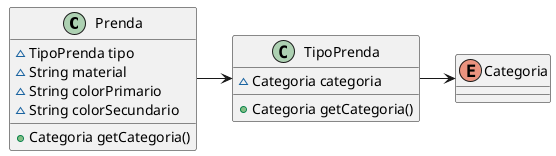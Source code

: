 @startuml
class Prenda {
~ TipoPrenda tipo
~ String material
~ String colorPrimario
~ String colorSecundario
+ Categoria getCategoria()
}
class TipoPrenda {
~ Categoria categoria
+ Categoria getCategoria()
}
Enum Categoria {
}

Prenda -> TipoPrenda
TipoPrenda -> Categoria
@enduml